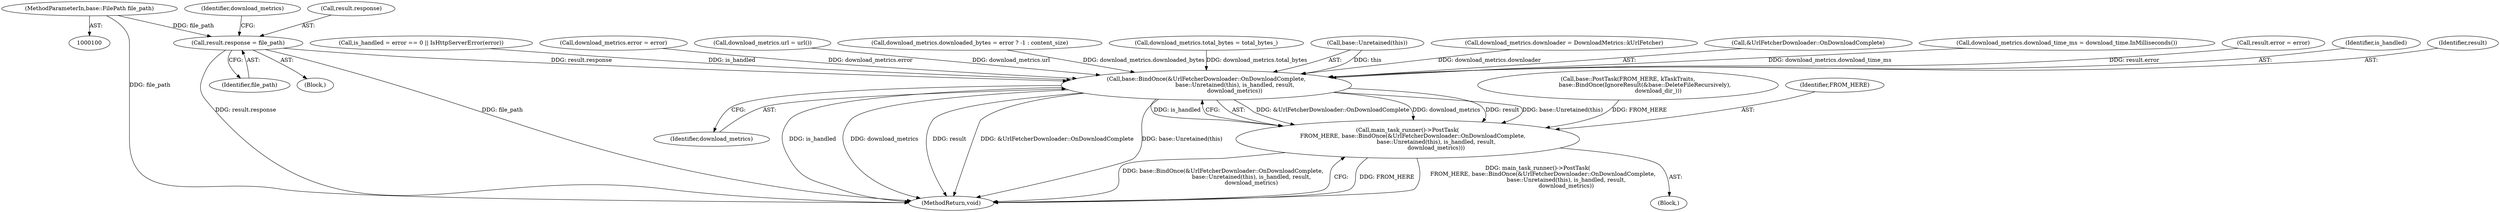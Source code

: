 digraph "1_Chrome_e7b0b560a8f1c3f1c15a2c7486d212543660b8a6_0@del" {
"1000172" [label="(Call,result.response = file_path)"];
"1000101" [label="(MethodParameterIn,base::FilePath file_path)"];
"1000246" [label="(Call,base::BindOnce(&UrlFetcherDownloader::OnDownloadComplete,\n                                base::Unretained(this), is_handled, result,\n                                download_metrics))"];
"1000244" [label="(Call,main_task_runner()->PostTask(\n      FROM_HERE, base::BindOnce(&UrlFetcherDownloader::OnDownloadComplete,\n                                base::Unretained(this), is_handled, result,\n                                download_metrics)))"];
"1000154" [label="(Call,is_handled = error == 0 || IsHttpServerError(error))"];
"1000180" [label="(Identifier,download_metrics)"];
"1000253" [label="(Identifier,download_metrics)"];
"1000188" [label="(Call,download_metrics.error = error)"];
"1000178" [label="(Call,download_metrics.url = url())"];
"1000246" [label="(Call,base::BindOnce(&UrlFetcherDownloader::OnDownloadComplete,\n                                base::Unretained(this), is_handled, result,\n                                download_metrics))"];
"1000193" [label="(Call,download_metrics.downloaded_bytes = error ? -1 : content_size)"];
"1000202" [label="(Call,download_metrics.total_bytes = total_bytes_)"];
"1000249" [label="(Call,base::Unretained(this))"];
"1000172" [label="(Call,result.response = file_path)"];
"1000254" [label="(MethodReturn,void)"];
"1000183" [label="(Call,download_metrics.downloader = DownloadMetrics::kUrlFetcher)"];
"1000176" [label="(Identifier,file_path)"];
"1000171" [label="(Block,)"];
"1000101" [label="(MethodParameterIn,base::FilePath file_path)"];
"1000247" [label="(Call,&UrlFetcherDownloader::OnDownloadComplete)"];
"1000207" [label="(Call,download_metrics.download_time_ms = download_time.InMilliseconds())"];
"1000163" [label="(Call,result.error = error)"];
"1000244" [label="(Call,main_task_runner()->PostTask(\n      FROM_HERE, base::BindOnce(&UrlFetcherDownloader::OnDownloadComplete,\n                                base::Unretained(this), is_handled, result,\n                                download_metrics)))"];
"1000173" [label="(Call,result.response)"];
"1000251" [label="(Identifier,is_handled)"];
"1000104" [label="(Block,)"];
"1000252" [label="(Identifier,result)"];
"1000236" [label="(Call,base::PostTask(FROM_HERE, kTaskTraits,\n                   base::BindOnce(IgnoreResult(&base::DeleteFileRecursively),\n                                  download_dir_)))"];
"1000245" [label="(Identifier,FROM_HERE)"];
"1000172" -> "1000171"  [label="AST: "];
"1000172" -> "1000176"  [label="CFG: "];
"1000173" -> "1000172"  [label="AST: "];
"1000176" -> "1000172"  [label="AST: "];
"1000180" -> "1000172"  [label="CFG: "];
"1000172" -> "1000254"  [label="DDG: file_path"];
"1000172" -> "1000254"  [label="DDG: result.response"];
"1000101" -> "1000172"  [label="DDG: file_path"];
"1000172" -> "1000246"  [label="DDG: result.response"];
"1000101" -> "1000100"  [label="AST: "];
"1000101" -> "1000254"  [label="DDG: file_path"];
"1000246" -> "1000244"  [label="AST: "];
"1000246" -> "1000253"  [label="CFG: "];
"1000247" -> "1000246"  [label="AST: "];
"1000249" -> "1000246"  [label="AST: "];
"1000251" -> "1000246"  [label="AST: "];
"1000252" -> "1000246"  [label="AST: "];
"1000253" -> "1000246"  [label="AST: "];
"1000244" -> "1000246"  [label="CFG: "];
"1000246" -> "1000254"  [label="DDG: is_handled"];
"1000246" -> "1000254"  [label="DDG: download_metrics"];
"1000246" -> "1000254"  [label="DDG: result"];
"1000246" -> "1000254"  [label="DDG: &UrlFetcherDownloader::OnDownloadComplete"];
"1000246" -> "1000254"  [label="DDG: base::Unretained(this)"];
"1000246" -> "1000244"  [label="DDG: &UrlFetcherDownloader::OnDownloadComplete"];
"1000246" -> "1000244"  [label="DDG: download_metrics"];
"1000246" -> "1000244"  [label="DDG: result"];
"1000246" -> "1000244"  [label="DDG: base::Unretained(this)"];
"1000246" -> "1000244"  [label="DDG: is_handled"];
"1000249" -> "1000246"  [label="DDG: this"];
"1000154" -> "1000246"  [label="DDG: is_handled"];
"1000163" -> "1000246"  [label="DDG: result.error"];
"1000193" -> "1000246"  [label="DDG: download_metrics.downloaded_bytes"];
"1000178" -> "1000246"  [label="DDG: download_metrics.url"];
"1000188" -> "1000246"  [label="DDG: download_metrics.error"];
"1000183" -> "1000246"  [label="DDG: download_metrics.downloader"];
"1000202" -> "1000246"  [label="DDG: download_metrics.total_bytes"];
"1000207" -> "1000246"  [label="DDG: download_metrics.download_time_ms"];
"1000244" -> "1000104"  [label="AST: "];
"1000245" -> "1000244"  [label="AST: "];
"1000254" -> "1000244"  [label="CFG: "];
"1000244" -> "1000254"  [label="DDG: FROM_HERE"];
"1000244" -> "1000254"  [label="DDG: main_task_runner()->PostTask(\n      FROM_HERE, base::BindOnce(&UrlFetcherDownloader::OnDownloadComplete,\n                                base::Unretained(this), is_handled, result,\n                                download_metrics))"];
"1000244" -> "1000254"  [label="DDG: base::BindOnce(&UrlFetcherDownloader::OnDownloadComplete,\n                                base::Unretained(this), is_handled, result,\n                                download_metrics)"];
"1000236" -> "1000244"  [label="DDG: FROM_HERE"];
}
